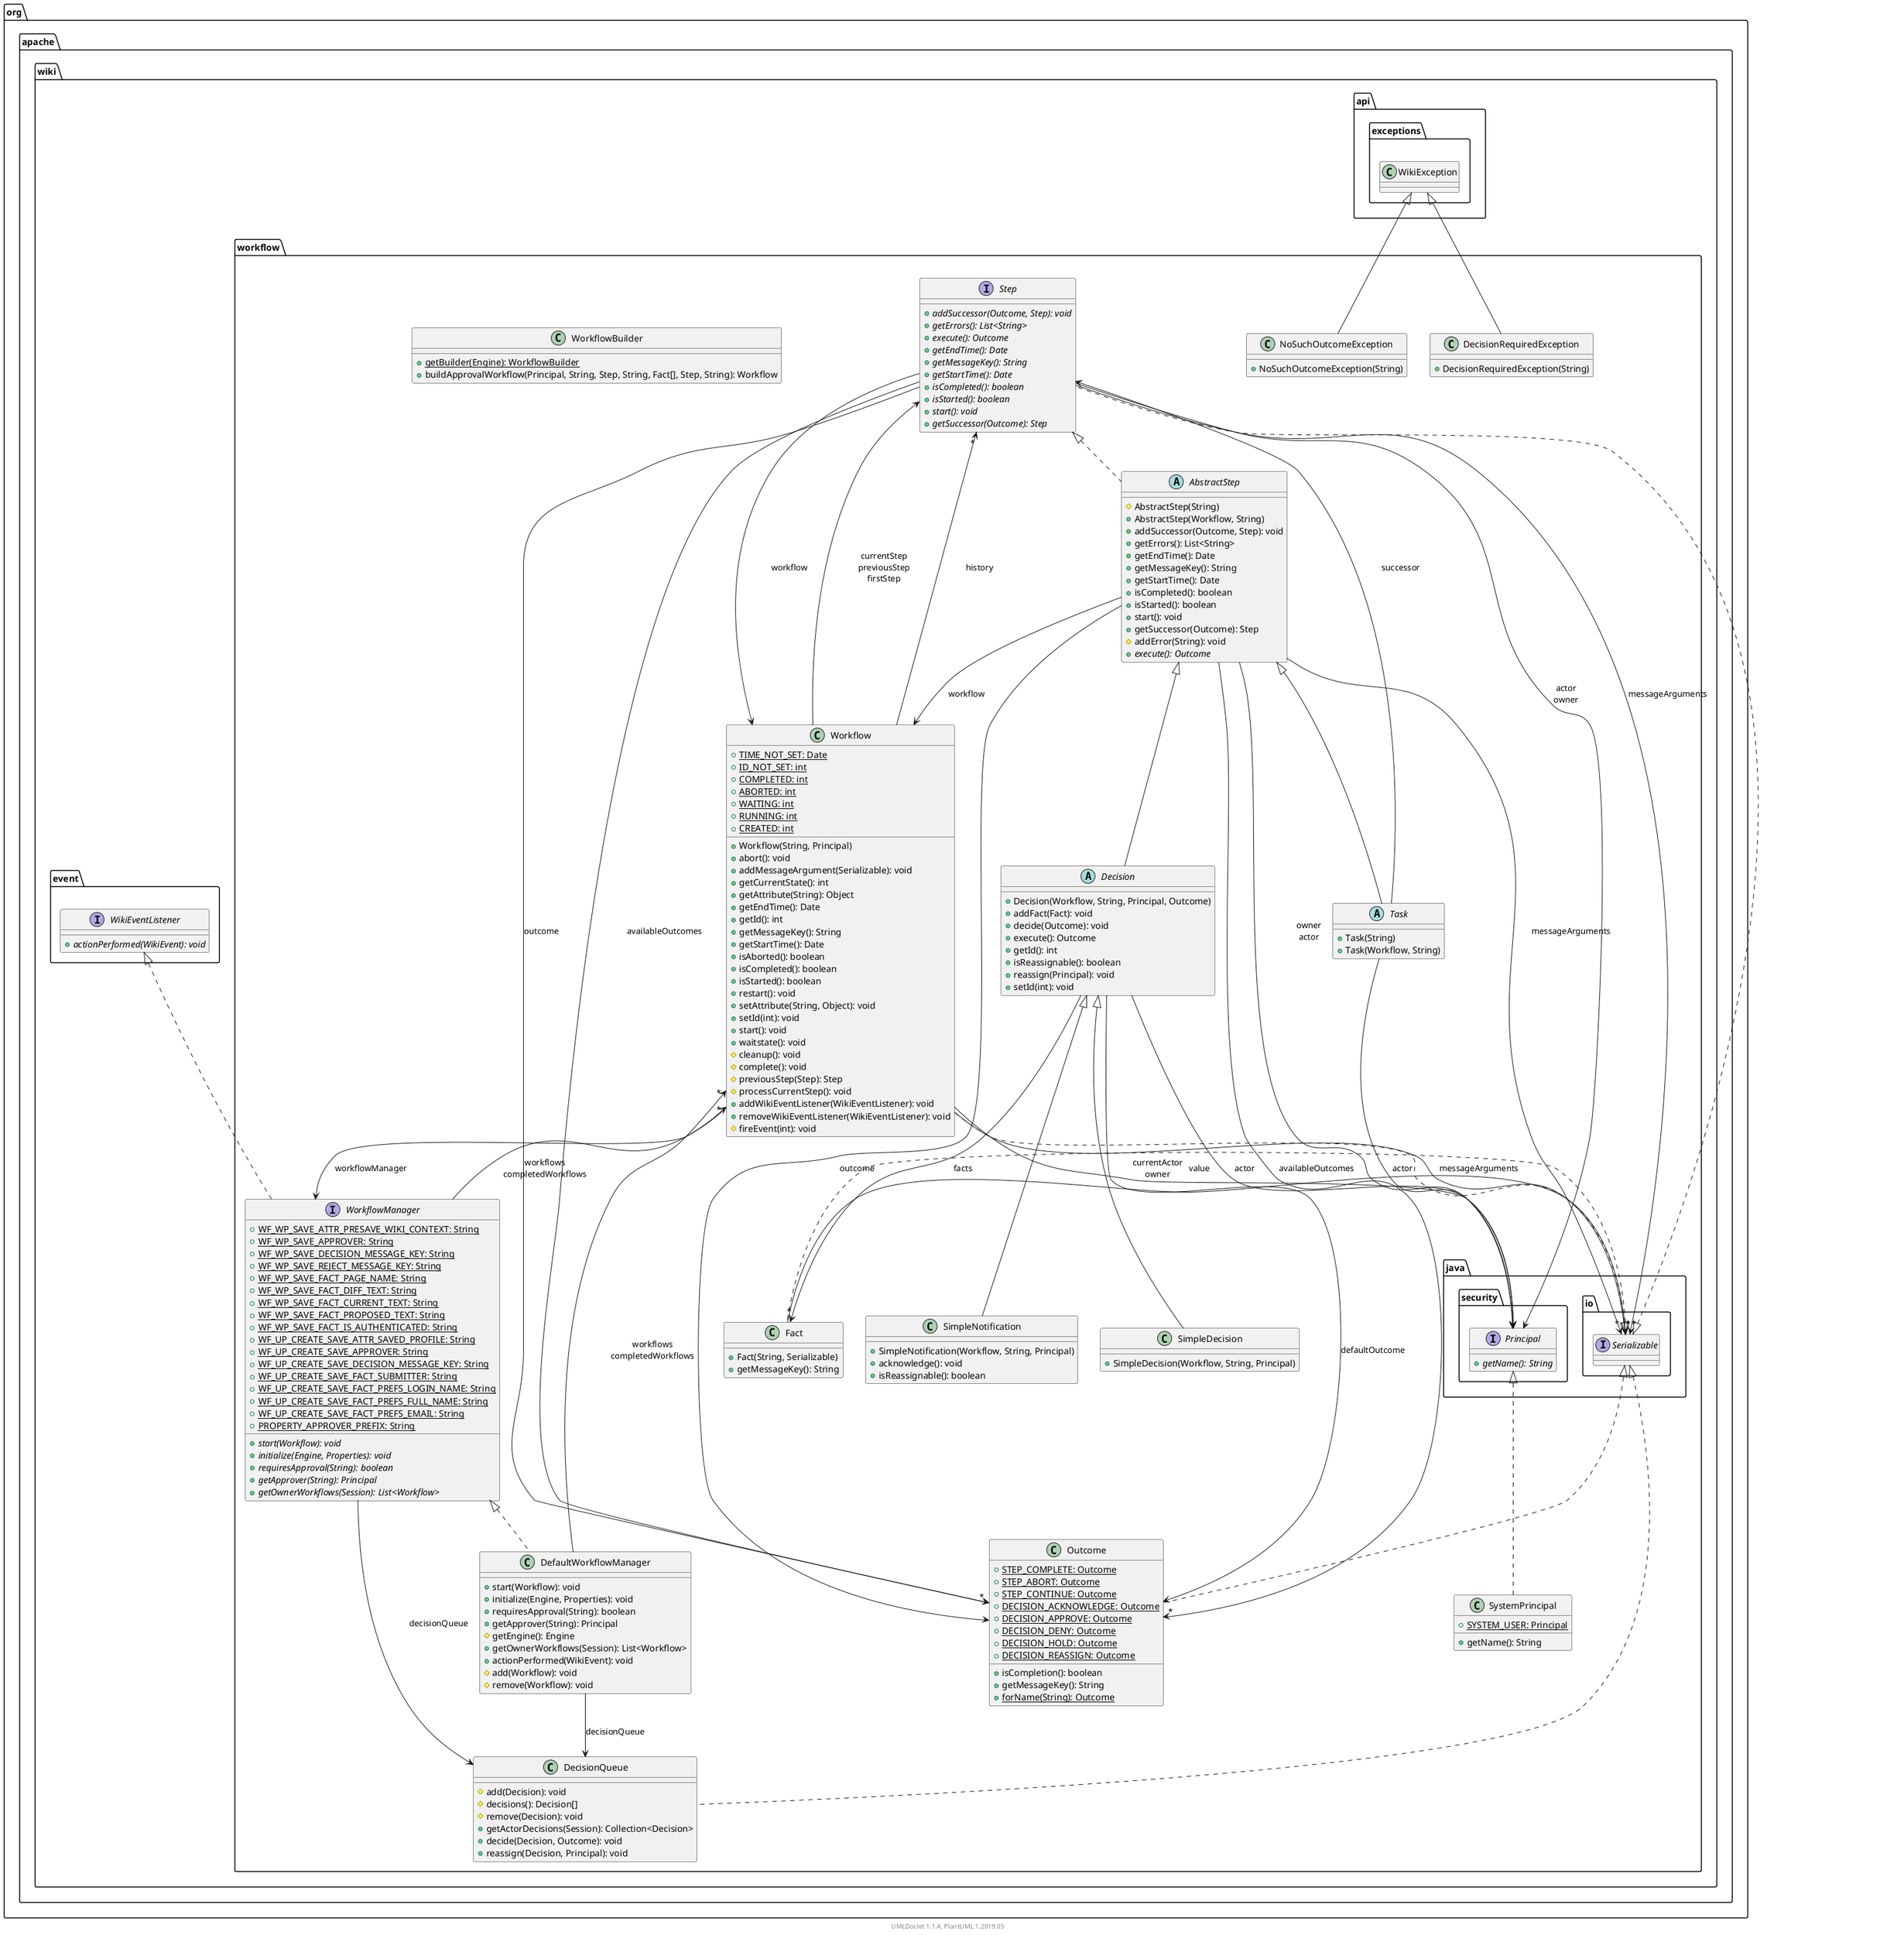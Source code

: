 @startuml

    namespace org.apache.wiki.workflow {

        abstract class Decision [[Decision.html]] {
            +Decision(Workflow, String, Principal, Outcome)
            +addFact(Fact): void
            +decide(Outcome): void
            +execute(): Outcome
            +getId(): int
            +isReassignable(): boolean
            +reassign(Principal): void
            +setId(int): void
        }

        class DefaultWorkflowManager [[DefaultWorkflowManager.html]] {
            +start(Workflow): void
            +initialize(Engine, Properties): void
            +requiresApproval(String): boolean
            +getApprover(String): Principal
            #getEngine(): Engine
            +getOwnerWorkflows(Session): List<Workflow>
            +actionPerformed(WikiEvent): void
            #add(Workflow): void
            #remove(Workflow): void
        }

        class SystemPrincipal [[SystemPrincipal.html]] {
            {static} +SYSTEM_USER: Principal
            +getName(): String
        }

        class Outcome [[Outcome.html]] {
            {static} +STEP_COMPLETE: Outcome
            {static} +STEP_ABORT: Outcome
            {static} +STEP_CONTINUE: Outcome
            {static} +DECISION_ACKNOWLEDGE: Outcome
            {static} +DECISION_APPROVE: Outcome
            {static} +DECISION_DENY: Outcome
            {static} +DECISION_HOLD: Outcome
            {static} +DECISION_REASSIGN: Outcome
            +isCompletion(): boolean
            +getMessageKey(): String
            {static} +forName(String): Outcome
        }

        class Fact [[Fact.html]] {
            +Fact(String, Serializable)
            +getMessageKey(): String
        }

        class SimpleNotification [[SimpleNotification.html]] {
            +SimpleNotification(Workflow, String, Principal)
            +acknowledge(): void
            +isReassignable(): boolean
        }

        class NoSuchOutcomeException [[NoSuchOutcomeException.html]] {
            +NoSuchOutcomeException(String)
        }

        abstract class Task [[Task.html]] {
            +Task(String)
            +Task(Workflow, String)
        }

        class DecisionQueue [[DecisionQueue.html]] {
            #add(Decision): void
            #decisions(): Decision[]
            #remove(Decision): void
            +getActorDecisions(Session): Collection<Decision>
            +decide(Decision, Outcome): void
            +reassign(Decision, Principal): void
        }

        class Workflow [[Workflow.html]] {
            {static} +TIME_NOT_SET: Date
            {static} +ID_NOT_SET: int
            {static} +COMPLETED: int
            {static} +ABORTED: int
            {static} +WAITING: int
            {static} +RUNNING: int
            {static} +CREATED: int
            +Workflow(String, Principal)
            +abort(): void
            +addMessageArgument(Serializable): void
            +getCurrentState(): int
            +getAttribute(String): Object
            +getEndTime(): Date
            +getId(): int
            +getMessageKey(): String
            +getStartTime(): Date
            +isAborted(): boolean
            +isCompleted(): boolean
            +isStarted(): boolean
            +restart(): void
            +setAttribute(String, Object): void
            +setId(int): void
            +start(): void
            +waitstate(): void
            #cleanup(): void
            #complete(): void
            #previousStep(Step): Step
            #processCurrentStep(): void
            +addWikiEventListener(WikiEventListener): void
            +removeWikiEventListener(WikiEventListener): void
            #fireEvent(int): void
        }

        class DecisionRequiredException [[DecisionRequiredException.html]] {
            +DecisionRequiredException(String)
        }

        interface Step [[Step.html]] {
            {abstract} +addSuccessor(Outcome, Step): void
            {abstract} +getErrors(): List<String>
            {abstract} +execute(): Outcome
            {abstract} +getEndTime(): Date
            {abstract} +getMessageKey(): String
            {abstract} +getStartTime(): Date
            {abstract} +isCompleted(): boolean
            {abstract} +isStarted(): boolean
            {abstract} +start(): void
            {abstract} +getSuccessor(Outcome): Step
        }

        class SimpleDecision [[SimpleDecision.html]] {
            +SimpleDecision(Workflow, String, Principal)
        }

        class WorkflowBuilder [[WorkflowBuilder.html]] {
            {static} +getBuilder(Engine): WorkflowBuilder
            +buildApprovalWorkflow(Principal, String, Step, String, Fact[], Step, String): Workflow
        }

        abstract class AbstractStep [[AbstractStep.html]] {
            #AbstractStep(String)
            +AbstractStep(Workflow, String)
            +addSuccessor(Outcome, Step): void
            +getErrors(): List<String>
            +getEndTime(): Date
            +getMessageKey(): String
            +getStartTime(): Date
            +isCompleted(): boolean
            +isStarted(): boolean
            +start(): void
            +getSuccessor(Outcome): Step
            #addError(String): void
            {abstract} +execute(): Outcome
        }

        interface WorkflowManager [[WorkflowManager.html]] {
            {static} +WF_WP_SAVE_ATTR_PRESAVE_WIKI_CONTEXT: String
            {static} +WF_WP_SAVE_APPROVER: String
            {static} +WF_WP_SAVE_DECISION_MESSAGE_KEY: String
            {static} +WF_WP_SAVE_REJECT_MESSAGE_KEY: String
            {static} +WF_WP_SAVE_FACT_PAGE_NAME: String
            {static} +WF_WP_SAVE_FACT_DIFF_TEXT: String
            {static} +WF_WP_SAVE_FACT_CURRENT_TEXT: String
            {static} +WF_WP_SAVE_FACT_PROPOSED_TEXT: String
            {static} +WF_WP_SAVE_FACT_IS_AUTHENTICATED: String
            {static} +WF_UP_CREATE_SAVE_ATTR_SAVED_PROFILE: String
            {static} +WF_UP_CREATE_SAVE_APPROVER: String
            {static} +WF_UP_CREATE_SAVE_DECISION_MESSAGE_KEY: String
            {static} +WF_UP_CREATE_SAVE_FACT_SUBMITTER: String
            {static} +WF_UP_CREATE_SAVE_FACT_PREFS_LOGIN_NAME: String
            {static} +WF_UP_CREATE_SAVE_FACT_PREFS_FULL_NAME: String
            {static} +WF_UP_CREATE_SAVE_FACT_PREFS_EMAIL: String
            {static} +PROPERTY_APPROVER_PREFIX: String
            {abstract} +start(Workflow): void
            {abstract} +initialize(Engine, Properties): void
            {abstract} +requiresApproval(String): boolean
            {abstract} +getApprover(String): Principal
            {abstract} +getOwnerWorkflows(Session): List<Workflow>
        }

        AbstractStep <|-- Decision

        WorkflowManager <|.. DefaultWorkflowManager

        interface java.security.Principal {
            {abstract} +getName(): String
        }
        java.security.Principal <|.. SystemPrincipal

        interface java.io.Serializable
        java.io.Serializable <|.. Outcome

        java.io.Serializable <|.. Fact

        Decision <|-- SimpleNotification

        class org.apache.wiki.api.exceptions.WikiException
        org.apache.wiki.api.exceptions.WikiException <|-- NoSuchOutcomeException

        AbstractStep <|-- Task

        java.io.Serializable <|.. DecisionQueue

        java.io.Serializable <|.. Workflow

        org.apache.wiki.api.exceptions.WikiException <|-- DecisionRequiredException

        java.io.Serializable <|.. Step

        Decision <|-- SimpleDecision

        Step <|.. AbstractStep

        interface org.apache.wiki.event.WikiEventListener {
            {abstract} +actionPerformed(WikiEvent): void
        }
        org.apache.wiki.event.WikiEventListener <|.. WorkflowManager

        Decision --> java.security.Principal: actor

        Decision --> Outcome: defaultOutcome

        Decision --> "*" Fact: facts

        DefaultWorkflowManager --> "*" Workflow: workflows\ncompletedWorkflows

        DefaultWorkflowManager --> DecisionQueue: decisionQueue

        Fact --> java.io.Serializable: value

        Task --> java.security.Principal: actor

        Task --> Step: successor

        Workflow --> java.security.Principal: currentActor\nowner

        Workflow --> Step: currentStep\npreviousStep\nfirstStep

        Workflow --> "*" java.io.Serializable: messageArguments

        Workflow --> WorkflowManager: workflowManager

        Workflow --> "*" Step: history

        Step --> "*" Outcome: availableOutcomes

        Step --> java.security.Principal: actor\nowner

        Step --> "*" java.io.Serializable: messageArguments

        Step --> Outcome: outcome

        Step --> Workflow: workflow

        AbstractStep --> "*" Outcome: availableOutcomes

        AbstractStep --> "*" java.io.Serializable: messageArguments

        AbstractStep --> Outcome: outcome

        AbstractStep --> java.security.Principal: owner\nactor

        AbstractStep --> Workflow: workflow

        WorkflowManager --> "*" Workflow: workflows\ncompletedWorkflows

        WorkflowManager --> DecisionQueue: decisionQueue

    }


    center footer UMLDoclet 1.1.4, PlantUML 1.2019.05
@enduml

